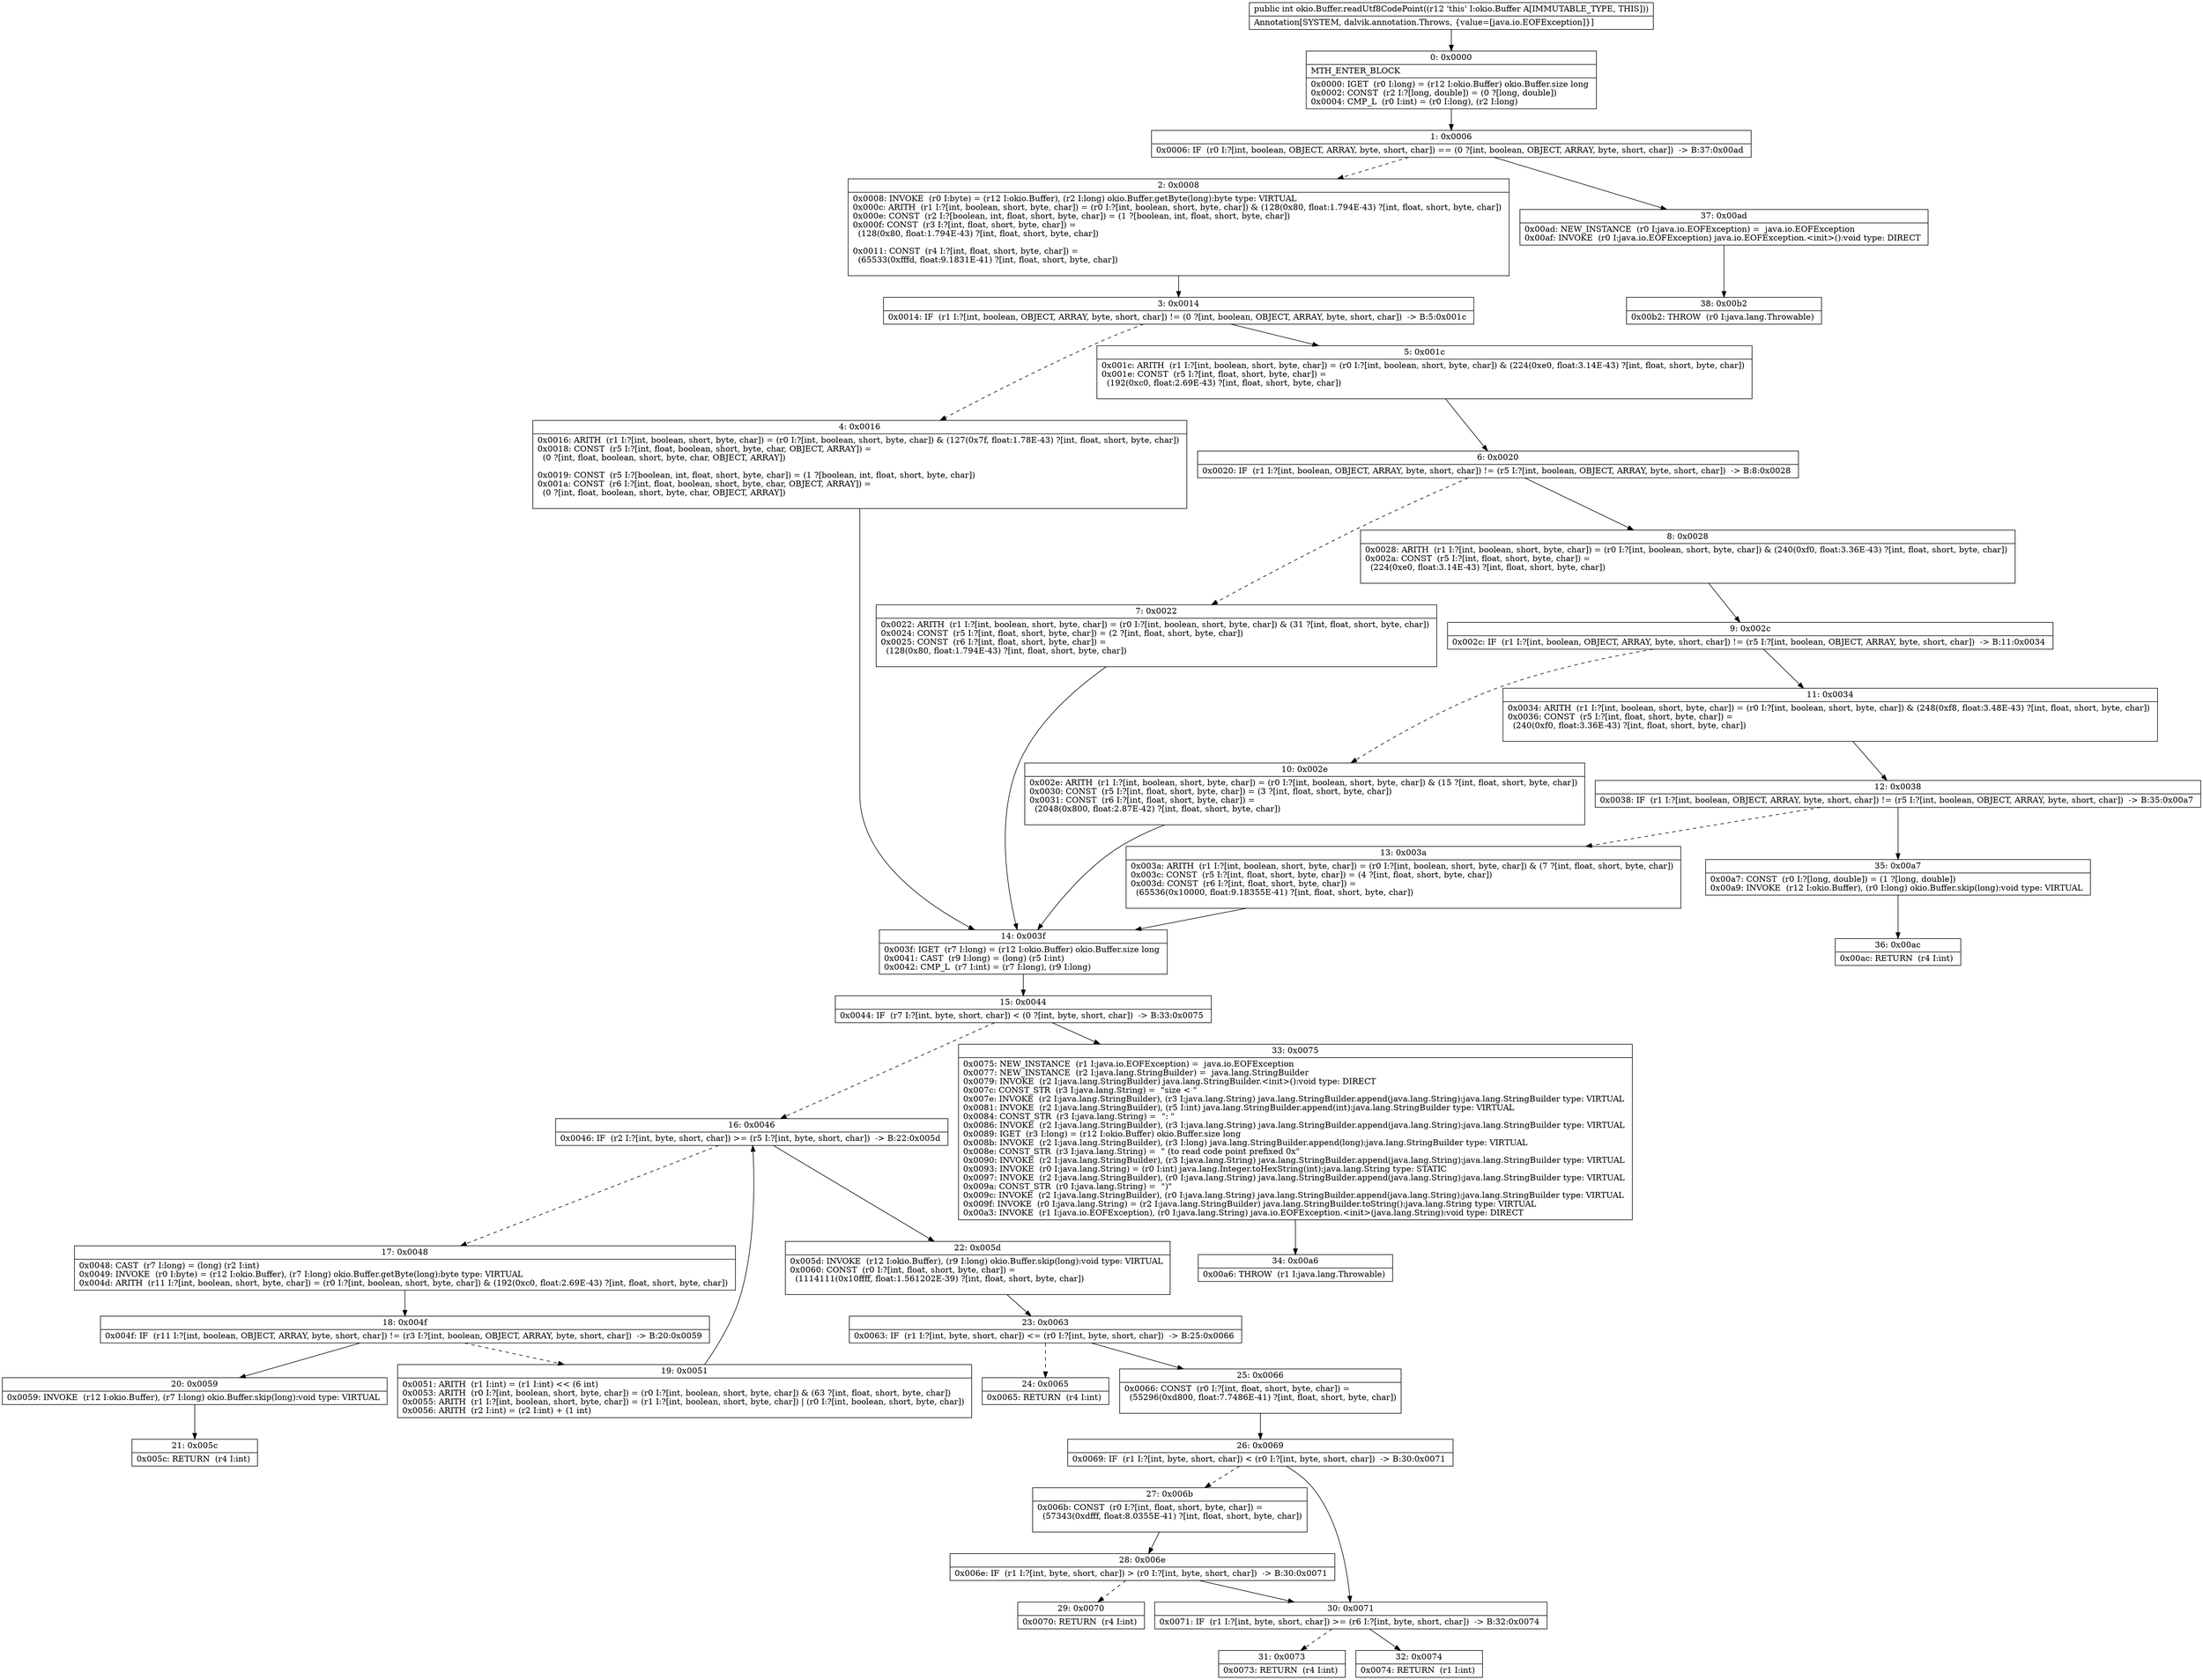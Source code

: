 digraph "CFG forokio.Buffer.readUtf8CodePoint()I" {
Node_0 [shape=record,label="{0\:\ 0x0000|MTH_ENTER_BLOCK\l|0x0000: IGET  (r0 I:long) = (r12 I:okio.Buffer) okio.Buffer.size long \l0x0002: CONST  (r2 I:?[long, double]) = (0 ?[long, double]) \l0x0004: CMP_L  (r0 I:int) = (r0 I:long), (r2 I:long) \l}"];
Node_1 [shape=record,label="{1\:\ 0x0006|0x0006: IF  (r0 I:?[int, boolean, OBJECT, ARRAY, byte, short, char]) == (0 ?[int, boolean, OBJECT, ARRAY, byte, short, char])  \-\> B:37:0x00ad \l}"];
Node_2 [shape=record,label="{2\:\ 0x0008|0x0008: INVOKE  (r0 I:byte) = (r12 I:okio.Buffer), (r2 I:long) okio.Buffer.getByte(long):byte type: VIRTUAL \l0x000c: ARITH  (r1 I:?[int, boolean, short, byte, char]) = (r0 I:?[int, boolean, short, byte, char]) & (128(0x80, float:1.794E\-43) ?[int, float, short, byte, char]) \l0x000e: CONST  (r2 I:?[boolean, int, float, short, byte, char]) = (1 ?[boolean, int, float, short, byte, char]) \l0x000f: CONST  (r3 I:?[int, float, short, byte, char]) = \l  (128(0x80, float:1.794E\-43) ?[int, float, short, byte, char])\l \l0x0011: CONST  (r4 I:?[int, float, short, byte, char]) = \l  (65533(0xfffd, float:9.1831E\-41) ?[int, float, short, byte, char])\l \l}"];
Node_3 [shape=record,label="{3\:\ 0x0014|0x0014: IF  (r1 I:?[int, boolean, OBJECT, ARRAY, byte, short, char]) != (0 ?[int, boolean, OBJECT, ARRAY, byte, short, char])  \-\> B:5:0x001c \l}"];
Node_4 [shape=record,label="{4\:\ 0x0016|0x0016: ARITH  (r1 I:?[int, boolean, short, byte, char]) = (r0 I:?[int, boolean, short, byte, char]) & (127(0x7f, float:1.78E\-43) ?[int, float, short, byte, char]) \l0x0018: CONST  (r5 I:?[int, float, boolean, short, byte, char, OBJECT, ARRAY]) = \l  (0 ?[int, float, boolean, short, byte, char, OBJECT, ARRAY])\l \l0x0019: CONST  (r5 I:?[boolean, int, float, short, byte, char]) = (1 ?[boolean, int, float, short, byte, char]) \l0x001a: CONST  (r6 I:?[int, float, boolean, short, byte, char, OBJECT, ARRAY]) = \l  (0 ?[int, float, boolean, short, byte, char, OBJECT, ARRAY])\l \l}"];
Node_5 [shape=record,label="{5\:\ 0x001c|0x001c: ARITH  (r1 I:?[int, boolean, short, byte, char]) = (r0 I:?[int, boolean, short, byte, char]) & (224(0xe0, float:3.14E\-43) ?[int, float, short, byte, char]) \l0x001e: CONST  (r5 I:?[int, float, short, byte, char]) = \l  (192(0xc0, float:2.69E\-43) ?[int, float, short, byte, char])\l \l}"];
Node_6 [shape=record,label="{6\:\ 0x0020|0x0020: IF  (r1 I:?[int, boolean, OBJECT, ARRAY, byte, short, char]) != (r5 I:?[int, boolean, OBJECT, ARRAY, byte, short, char])  \-\> B:8:0x0028 \l}"];
Node_7 [shape=record,label="{7\:\ 0x0022|0x0022: ARITH  (r1 I:?[int, boolean, short, byte, char]) = (r0 I:?[int, boolean, short, byte, char]) & (31 ?[int, float, short, byte, char]) \l0x0024: CONST  (r5 I:?[int, float, short, byte, char]) = (2 ?[int, float, short, byte, char]) \l0x0025: CONST  (r6 I:?[int, float, short, byte, char]) = \l  (128(0x80, float:1.794E\-43) ?[int, float, short, byte, char])\l \l}"];
Node_8 [shape=record,label="{8\:\ 0x0028|0x0028: ARITH  (r1 I:?[int, boolean, short, byte, char]) = (r0 I:?[int, boolean, short, byte, char]) & (240(0xf0, float:3.36E\-43) ?[int, float, short, byte, char]) \l0x002a: CONST  (r5 I:?[int, float, short, byte, char]) = \l  (224(0xe0, float:3.14E\-43) ?[int, float, short, byte, char])\l \l}"];
Node_9 [shape=record,label="{9\:\ 0x002c|0x002c: IF  (r1 I:?[int, boolean, OBJECT, ARRAY, byte, short, char]) != (r5 I:?[int, boolean, OBJECT, ARRAY, byte, short, char])  \-\> B:11:0x0034 \l}"];
Node_10 [shape=record,label="{10\:\ 0x002e|0x002e: ARITH  (r1 I:?[int, boolean, short, byte, char]) = (r0 I:?[int, boolean, short, byte, char]) & (15 ?[int, float, short, byte, char]) \l0x0030: CONST  (r5 I:?[int, float, short, byte, char]) = (3 ?[int, float, short, byte, char]) \l0x0031: CONST  (r6 I:?[int, float, short, byte, char]) = \l  (2048(0x800, float:2.87E\-42) ?[int, float, short, byte, char])\l \l}"];
Node_11 [shape=record,label="{11\:\ 0x0034|0x0034: ARITH  (r1 I:?[int, boolean, short, byte, char]) = (r0 I:?[int, boolean, short, byte, char]) & (248(0xf8, float:3.48E\-43) ?[int, float, short, byte, char]) \l0x0036: CONST  (r5 I:?[int, float, short, byte, char]) = \l  (240(0xf0, float:3.36E\-43) ?[int, float, short, byte, char])\l \l}"];
Node_12 [shape=record,label="{12\:\ 0x0038|0x0038: IF  (r1 I:?[int, boolean, OBJECT, ARRAY, byte, short, char]) != (r5 I:?[int, boolean, OBJECT, ARRAY, byte, short, char])  \-\> B:35:0x00a7 \l}"];
Node_13 [shape=record,label="{13\:\ 0x003a|0x003a: ARITH  (r1 I:?[int, boolean, short, byte, char]) = (r0 I:?[int, boolean, short, byte, char]) & (7 ?[int, float, short, byte, char]) \l0x003c: CONST  (r5 I:?[int, float, short, byte, char]) = (4 ?[int, float, short, byte, char]) \l0x003d: CONST  (r6 I:?[int, float, short, byte, char]) = \l  (65536(0x10000, float:9.18355E\-41) ?[int, float, short, byte, char])\l \l}"];
Node_14 [shape=record,label="{14\:\ 0x003f|0x003f: IGET  (r7 I:long) = (r12 I:okio.Buffer) okio.Buffer.size long \l0x0041: CAST  (r9 I:long) = (long) (r5 I:int) \l0x0042: CMP_L  (r7 I:int) = (r7 I:long), (r9 I:long) \l}"];
Node_15 [shape=record,label="{15\:\ 0x0044|0x0044: IF  (r7 I:?[int, byte, short, char]) \< (0 ?[int, byte, short, char])  \-\> B:33:0x0075 \l}"];
Node_16 [shape=record,label="{16\:\ 0x0046|0x0046: IF  (r2 I:?[int, byte, short, char]) \>= (r5 I:?[int, byte, short, char])  \-\> B:22:0x005d \l}"];
Node_17 [shape=record,label="{17\:\ 0x0048|0x0048: CAST  (r7 I:long) = (long) (r2 I:int) \l0x0049: INVOKE  (r0 I:byte) = (r12 I:okio.Buffer), (r7 I:long) okio.Buffer.getByte(long):byte type: VIRTUAL \l0x004d: ARITH  (r11 I:?[int, boolean, short, byte, char]) = (r0 I:?[int, boolean, short, byte, char]) & (192(0xc0, float:2.69E\-43) ?[int, float, short, byte, char]) \l}"];
Node_18 [shape=record,label="{18\:\ 0x004f|0x004f: IF  (r11 I:?[int, boolean, OBJECT, ARRAY, byte, short, char]) != (r3 I:?[int, boolean, OBJECT, ARRAY, byte, short, char])  \-\> B:20:0x0059 \l}"];
Node_19 [shape=record,label="{19\:\ 0x0051|0x0051: ARITH  (r1 I:int) = (r1 I:int) \<\< (6 int) \l0x0053: ARITH  (r0 I:?[int, boolean, short, byte, char]) = (r0 I:?[int, boolean, short, byte, char]) & (63 ?[int, float, short, byte, char]) \l0x0055: ARITH  (r1 I:?[int, boolean, short, byte, char]) = (r1 I:?[int, boolean, short, byte, char]) \| (r0 I:?[int, boolean, short, byte, char]) \l0x0056: ARITH  (r2 I:int) = (r2 I:int) + (1 int) \l}"];
Node_20 [shape=record,label="{20\:\ 0x0059|0x0059: INVOKE  (r12 I:okio.Buffer), (r7 I:long) okio.Buffer.skip(long):void type: VIRTUAL \l}"];
Node_21 [shape=record,label="{21\:\ 0x005c|0x005c: RETURN  (r4 I:int) \l}"];
Node_22 [shape=record,label="{22\:\ 0x005d|0x005d: INVOKE  (r12 I:okio.Buffer), (r9 I:long) okio.Buffer.skip(long):void type: VIRTUAL \l0x0060: CONST  (r0 I:?[int, float, short, byte, char]) = \l  (1114111(0x10ffff, float:1.561202E\-39) ?[int, float, short, byte, char])\l \l}"];
Node_23 [shape=record,label="{23\:\ 0x0063|0x0063: IF  (r1 I:?[int, byte, short, char]) \<= (r0 I:?[int, byte, short, char])  \-\> B:25:0x0066 \l}"];
Node_24 [shape=record,label="{24\:\ 0x0065|0x0065: RETURN  (r4 I:int) \l}"];
Node_25 [shape=record,label="{25\:\ 0x0066|0x0066: CONST  (r0 I:?[int, float, short, byte, char]) = \l  (55296(0xd800, float:7.7486E\-41) ?[int, float, short, byte, char])\l \l}"];
Node_26 [shape=record,label="{26\:\ 0x0069|0x0069: IF  (r1 I:?[int, byte, short, char]) \< (r0 I:?[int, byte, short, char])  \-\> B:30:0x0071 \l}"];
Node_27 [shape=record,label="{27\:\ 0x006b|0x006b: CONST  (r0 I:?[int, float, short, byte, char]) = \l  (57343(0xdfff, float:8.0355E\-41) ?[int, float, short, byte, char])\l \l}"];
Node_28 [shape=record,label="{28\:\ 0x006e|0x006e: IF  (r1 I:?[int, byte, short, char]) \> (r0 I:?[int, byte, short, char])  \-\> B:30:0x0071 \l}"];
Node_29 [shape=record,label="{29\:\ 0x0070|0x0070: RETURN  (r4 I:int) \l}"];
Node_30 [shape=record,label="{30\:\ 0x0071|0x0071: IF  (r1 I:?[int, byte, short, char]) \>= (r6 I:?[int, byte, short, char])  \-\> B:32:0x0074 \l}"];
Node_31 [shape=record,label="{31\:\ 0x0073|0x0073: RETURN  (r4 I:int) \l}"];
Node_32 [shape=record,label="{32\:\ 0x0074|0x0074: RETURN  (r1 I:int) \l}"];
Node_33 [shape=record,label="{33\:\ 0x0075|0x0075: NEW_INSTANCE  (r1 I:java.io.EOFException) =  java.io.EOFException \l0x0077: NEW_INSTANCE  (r2 I:java.lang.StringBuilder) =  java.lang.StringBuilder \l0x0079: INVOKE  (r2 I:java.lang.StringBuilder) java.lang.StringBuilder.\<init\>():void type: DIRECT \l0x007c: CONST_STR  (r3 I:java.lang.String) =  \"size \< \" \l0x007e: INVOKE  (r2 I:java.lang.StringBuilder), (r3 I:java.lang.String) java.lang.StringBuilder.append(java.lang.String):java.lang.StringBuilder type: VIRTUAL \l0x0081: INVOKE  (r2 I:java.lang.StringBuilder), (r5 I:int) java.lang.StringBuilder.append(int):java.lang.StringBuilder type: VIRTUAL \l0x0084: CONST_STR  (r3 I:java.lang.String) =  \": \" \l0x0086: INVOKE  (r2 I:java.lang.StringBuilder), (r3 I:java.lang.String) java.lang.StringBuilder.append(java.lang.String):java.lang.StringBuilder type: VIRTUAL \l0x0089: IGET  (r3 I:long) = (r12 I:okio.Buffer) okio.Buffer.size long \l0x008b: INVOKE  (r2 I:java.lang.StringBuilder), (r3 I:long) java.lang.StringBuilder.append(long):java.lang.StringBuilder type: VIRTUAL \l0x008e: CONST_STR  (r3 I:java.lang.String) =  \" (to read code point prefixed 0x\" \l0x0090: INVOKE  (r2 I:java.lang.StringBuilder), (r3 I:java.lang.String) java.lang.StringBuilder.append(java.lang.String):java.lang.StringBuilder type: VIRTUAL \l0x0093: INVOKE  (r0 I:java.lang.String) = (r0 I:int) java.lang.Integer.toHexString(int):java.lang.String type: STATIC \l0x0097: INVOKE  (r2 I:java.lang.StringBuilder), (r0 I:java.lang.String) java.lang.StringBuilder.append(java.lang.String):java.lang.StringBuilder type: VIRTUAL \l0x009a: CONST_STR  (r0 I:java.lang.String) =  \")\" \l0x009c: INVOKE  (r2 I:java.lang.StringBuilder), (r0 I:java.lang.String) java.lang.StringBuilder.append(java.lang.String):java.lang.StringBuilder type: VIRTUAL \l0x009f: INVOKE  (r0 I:java.lang.String) = (r2 I:java.lang.StringBuilder) java.lang.StringBuilder.toString():java.lang.String type: VIRTUAL \l0x00a3: INVOKE  (r1 I:java.io.EOFException), (r0 I:java.lang.String) java.io.EOFException.\<init\>(java.lang.String):void type: DIRECT \l}"];
Node_34 [shape=record,label="{34\:\ 0x00a6|0x00a6: THROW  (r1 I:java.lang.Throwable) \l}"];
Node_35 [shape=record,label="{35\:\ 0x00a7|0x00a7: CONST  (r0 I:?[long, double]) = (1 ?[long, double]) \l0x00a9: INVOKE  (r12 I:okio.Buffer), (r0 I:long) okio.Buffer.skip(long):void type: VIRTUAL \l}"];
Node_36 [shape=record,label="{36\:\ 0x00ac|0x00ac: RETURN  (r4 I:int) \l}"];
Node_37 [shape=record,label="{37\:\ 0x00ad|0x00ad: NEW_INSTANCE  (r0 I:java.io.EOFException) =  java.io.EOFException \l0x00af: INVOKE  (r0 I:java.io.EOFException) java.io.EOFException.\<init\>():void type: DIRECT \l}"];
Node_38 [shape=record,label="{38\:\ 0x00b2|0x00b2: THROW  (r0 I:java.lang.Throwable) \l}"];
MethodNode[shape=record,label="{public int okio.Buffer.readUtf8CodePoint((r12 'this' I:okio.Buffer A[IMMUTABLE_TYPE, THIS]))  | Annotation[SYSTEM, dalvik.annotation.Throws, \{value=[java.io.EOFException]\}]\l}"];
MethodNode -> Node_0;
Node_0 -> Node_1;
Node_1 -> Node_2[style=dashed];
Node_1 -> Node_37;
Node_2 -> Node_3;
Node_3 -> Node_4[style=dashed];
Node_3 -> Node_5;
Node_4 -> Node_14;
Node_5 -> Node_6;
Node_6 -> Node_7[style=dashed];
Node_6 -> Node_8;
Node_7 -> Node_14;
Node_8 -> Node_9;
Node_9 -> Node_10[style=dashed];
Node_9 -> Node_11;
Node_10 -> Node_14;
Node_11 -> Node_12;
Node_12 -> Node_13[style=dashed];
Node_12 -> Node_35;
Node_13 -> Node_14;
Node_14 -> Node_15;
Node_15 -> Node_16[style=dashed];
Node_15 -> Node_33;
Node_16 -> Node_17[style=dashed];
Node_16 -> Node_22;
Node_17 -> Node_18;
Node_18 -> Node_19[style=dashed];
Node_18 -> Node_20;
Node_19 -> Node_16;
Node_20 -> Node_21;
Node_22 -> Node_23;
Node_23 -> Node_24[style=dashed];
Node_23 -> Node_25;
Node_25 -> Node_26;
Node_26 -> Node_27[style=dashed];
Node_26 -> Node_30;
Node_27 -> Node_28;
Node_28 -> Node_29[style=dashed];
Node_28 -> Node_30;
Node_30 -> Node_31[style=dashed];
Node_30 -> Node_32;
Node_33 -> Node_34;
Node_35 -> Node_36;
Node_37 -> Node_38;
}

